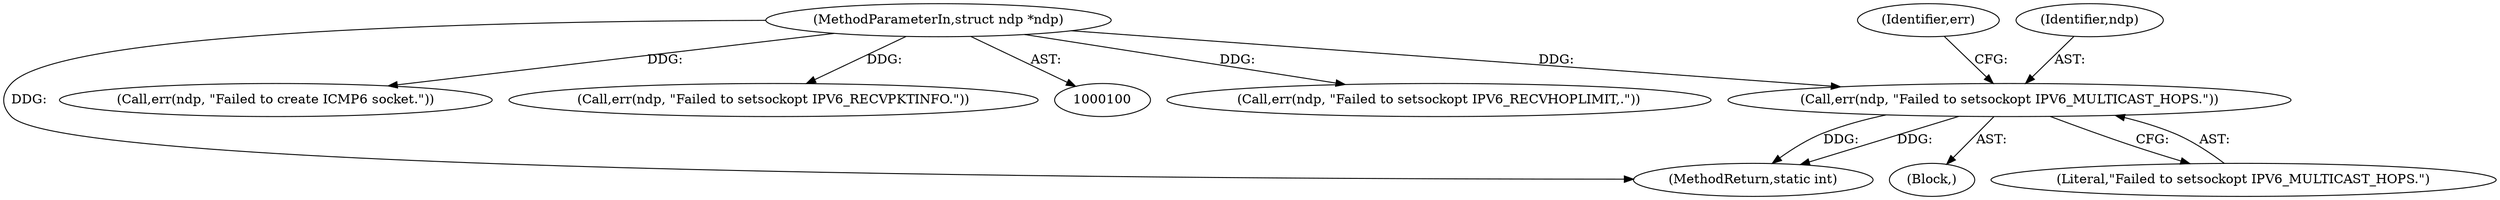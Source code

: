 digraph "0_libndp_a4892df306e0532487f1634ba6d4c6d4bb381c7f_0@pointer" {
"1000171" [label="(Call,err(ndp, \"Failed to setsockopt IPV6_MULTICAST_HOPS.\"))"];
"1000101" [label="(MethodParameterIn,struct ndp *ndp)"];
"1000198" [label="(Call,err(ndp, \"Failed to setsockopt IPV6_RECVHOPLIMIT,.\"))"];
"1000171" [label="(Call,err(ndp, \"Failed to setsockopt IPV6_MULTICAST_HOPS.\"))"];
"1000218" [label="(MethodReturn,static int)"];
"1000119" [label="(Call,err(ndp, \"Failed to create ICMP6 socket.\"))"];
"1000175" [label="(Identifier,err)"];
"1000172" [label="(Identifier,ndp)"];
"1000170" [label="(Block,)"];
"1000101" [label="(MethodParameterIn,struct ndp *ndp)"];
"1000173" [label="(Literal,\"Failed to setsockopt IPV6_MULTICAST_HOPS.\")"];
"1000144" [label="(Call,err(ndp, \"Failed to setsockopt IPV6_RECVPKTINFO.\"))"];
"1000171" -> "1000170"  [label="AST: "];
"1000171" -> "1000173"  [label="CFG: "];
"1000172" -> "1000171"  [label="AST: "];
"1000173" -> "1000171"  [label="AST: "];
"1000175" -> "1000171"  [label="CFG: "];
"1000171" -> "1000218"  [label="DDG: "];
"1000171" -> "1000218"  [label="DDG: "];
"1000101" -> "1000171"  [label="DDG: "];
"1000101" -> "1000100"  [label="AST: "];
"1000101" -> "1000218"  [label="DDG: "];
"1000101" -> "1000119"  [label="DDG: "];
"1000101" -> "1000144"  [label="DDG: "];
"1000101" -> "1000198"  [label="DDG: "];
}
